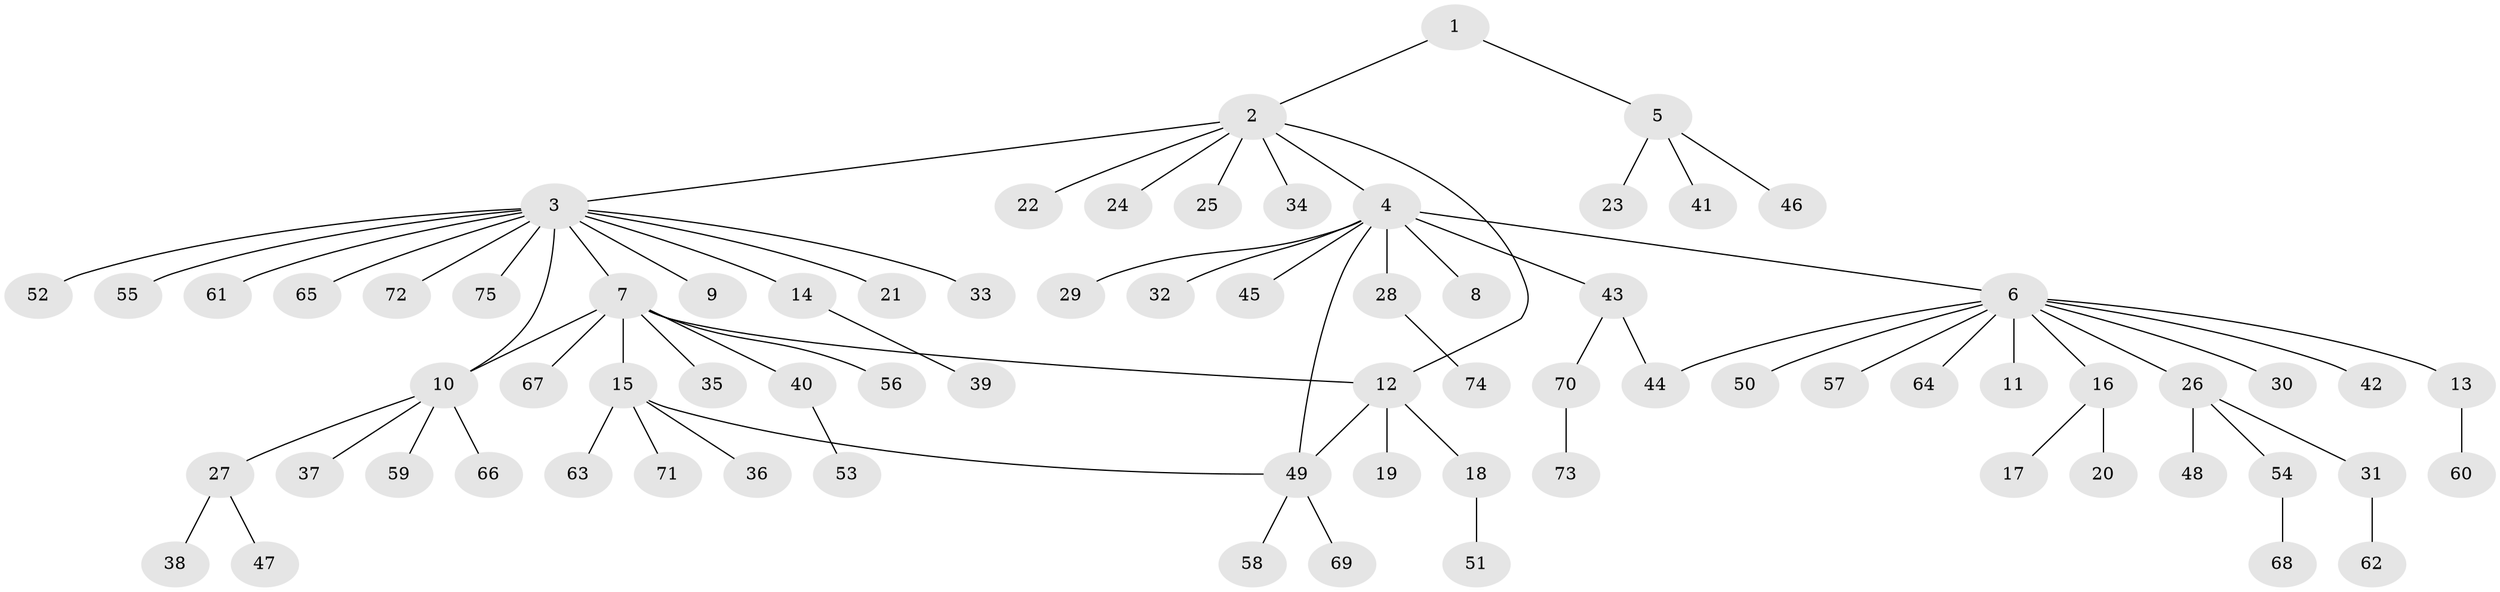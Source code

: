 // Generated by graph-tools (version 1.1) at 2025/48/03/09/25 04:48:18]
// undirected, 75 vertices, 79 edges
graph export_dot {
graph [start="1"]
  node [color=gray90,style=filled];
  1;
  2;
  3;
  4;
  5;
  6;
  7;
  8;
  9;
  10;
  11;
  12;
  13;
  14;
  15;
  16;
  17;
  18;
  19;
  20;
  21;
  22;
  23;
  24;
  25;
  26;
  27;
  28;
  29;
  30;
  31;
  32;
  33;
  34;
  35;
  36;
  37;
  38;
  39;
  40;
  41;
  42;
  43;
  44;
  45;
  46;
  47;
  48;
  49;
  50;
  51;
  52;
  53;
  54;
  55;
  56;
  57;
  58;
  59;
  60;
  61;
  62;
  63;
  64;
  65;
  66;
  67;
  68;
  69;
  70;
  71;
  72;
  73;
  74;
  75;
  1 -- 2;
  1 -- 5;
  2 -- 3;
  2 -- 4;
  2 -- 12;
  2 -- 22;
  2 -- 24;
  2 -- 25;
  2 -- 34;
  3 -- 7;
  3 -- 9;
  3 -- 10;
  3 -- 14;
  3 -- 21;
  3 -- 33;
  3 -- 52;
  3 -- 55;
  3 -- 61;
  3 -- 65;
  3 -- 72;
  3 -- 75;
  4 -- 6;
  4 -- 8;
  4 -- 28;
  4 -- 29;
  4 -- 32;
  4 -- 43;
  4 -- 45;
  4 -- 49;
  5 -- 23;
  5 -- 41;
  5 -- 46;
  6 -- 11;
  6 -- 13;
  6 -- 16;
  6 -- 26;
  6 -- 30;
  6 -- 42;
  6 -- 44;
  6 -- 50;
  6 -- 57;
  6 -- 64;
  7 -- 10;
  7 -- 12;
  7 -- 15;
  7 -- 35;
  7 -- 40;
  7 -- 56;
  7 -- 67;
  10 -- 27;
  10 -- 37;
  10 -- 59;
  10 -- 66;
  12 -- 18;
  12 -- 19;
  12 -- 49;
  13 -- 60;
  14 -- 39;
  15 -- 36;
  15 -- 49;
  15 -- 63;
  15 -- 71;
  16 -- 17;
  16 -- 20;
  18 -- 51;
  26 -- 31;
  26 -- 48;
  26 -- 54;
  27 -- 38;
  27 -- 47;
  28 -- 74;
  31 -- 62;
  40 -- 53;
  43 -- 44;
  43 -- 70;
  49 -- 58;
  49 -- 69;
  54 -- 68;
  70 -- 73;
}
